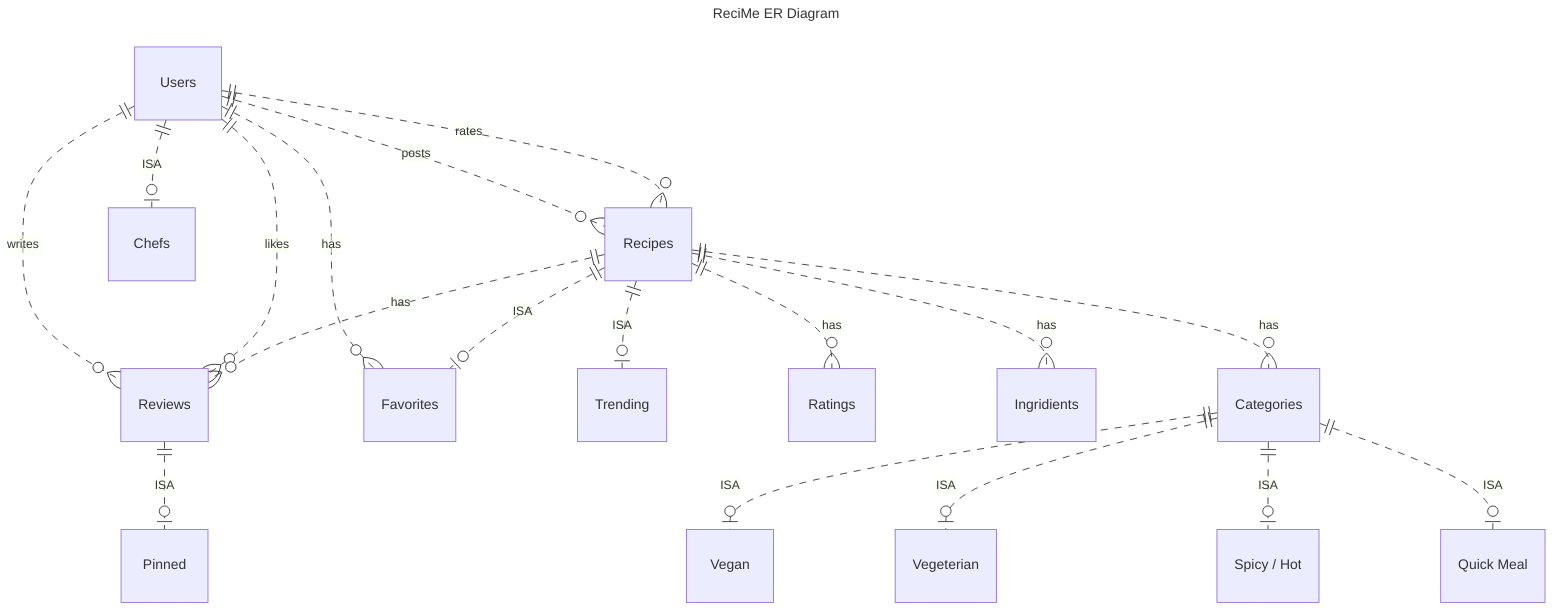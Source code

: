 ---
title: ReciMe ER Diagram
---
erDiagram
    Users ||..o{ Recipes :posts
    Users ||..o| Chefs :ISA
    Users ||..o{ Recipes :rates
    Users ||..o{ Reviews :writes
    Users ||..o{ Reviews :likes
    Users ||..o{ Favorites :has
    Recipes ||..o| Favorites :ISA
    Recipes ||..o| Trending :ISA
    Recipes ||..o{ Reviews :has
    Recipes ||..o{ Ratings :has
    Recipes||..o{ Ingridients :has
    Recipes ||..o{ Categories :has
    Categories ||..o| Vegan :ISA
    Categories ||..o| Vegeterian :ISA
    Categories ||..o| "Spicy / Hot" :ISA    
    Categories ||..o| "Quick Meal" :ISA   
    Reviews ||..o| Pinned :ISA